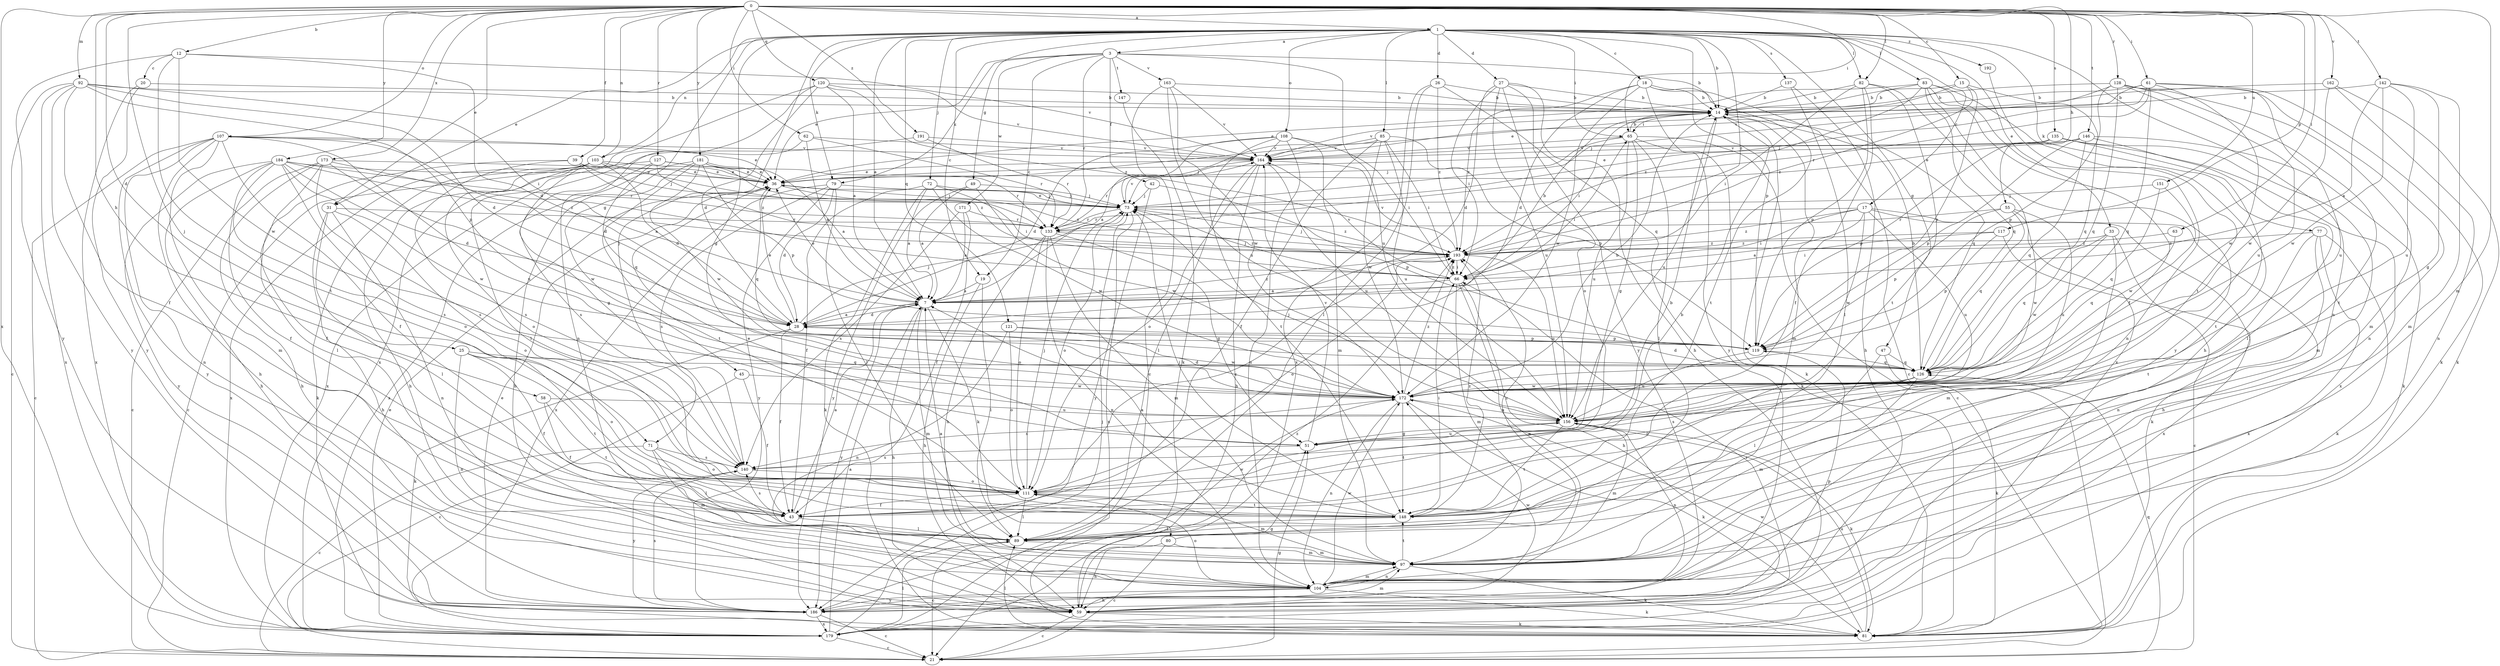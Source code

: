 strict digraph  {
0;
1;
3;
7;
12;
14;
15;
17;
18;
19;
20;
21;
25;
26;
27;
28;
31;
33;
36;
39;
42;
43;
45;
47;
49;
51;
55;
58;
59;
61;
62;
63;
65;
66;
71;
72;
73;
77;
79;
80;
81;
82;
83;
85;
89;
92;
97;
103;
104;
107;
108;
111;
117;
119;
120;
121;
126;
127;
128;
133;
135;
137;
140;
142;
146;
147;
148;
151;
156;
162;
163;
164;
171;
172;
173;
179;
181;
184;
186;
191;
192;
193;
0 -> 1  [label=a];
0 -> 12  [label=b];
0 -> 15  [label=c];
0 -> 25  [label=d];
0 -> 31  [label=e];
0 -> 39  [label=f];
0 -> 55  [label=h];
0 -> 58  [label=h];
0 -> 61  [label=i];
0 -> 62  [label=i];
0 -> 63  [label=i];
0 -> 65  [label=i];
0 -> 71  [label=j];
0 -> 82  [label=l];
0 -> 92  [label=m];
0 -> 97  [label=m];
0 -> 103  [label=n];
0 -> 107  [label=o];
0 -> 117  [label=p];
0 -> 120  [label=q];
0 -> 127  [label=r];
0 -> 128  [label=r];
0 -> 135  [label=s];
0 -> 142  [label=t];
0 -> 146  [label=t];
0 -> 151  [label=u];
0 -> 162  [label=v];
0 -> 173  [label=x];
0 -> 179  [label=x];
0 -> 181  [label=y];
0 -> 184  [label=y];
0 -> 191  [label=z];
1 -> 3  [label=a];
1 -> 7  [label=a];
1 -> 14  [label=b];
1 -> 17  [label=c];
1 -> 18  [label=c];
1 -> 19  [label=c];
1 -> 26  [label=d];
1 -> 27  [label=d];
1 -> 31  [label=e];
1 -> 33  [label=e];
1 -> 45  [label=g];
1 -> 47  [label=g];
1 -> 49  [label=g];
1 -> 51  [label=g];
1 -> 65  [label=i];
1 -> 71  [label=j];
1 -> 72  [label=j];
1 -> 77  [label=k];
1 -> 79  [label=k];
1 -> 82  [label=l];
1 -> 83  [label=l];
1 -> 85  [label=l];
1 -> 103  [label=n];
1 -> 104  [label=n];
1 -> 108  [label=o];
1 -> 119  [label=p];
1 -> 121  [label=q];
1 -> 137  [label=s];
1 -> 192  [label=z];
1 -> 193  [label=z];
3 -> 14  [label=b];
3 -> 19  [label=c];
3 -> 36  [label=e];
3 -> 42  [label=f];
3 -> 79  [label=k];
3 -> 133  [label=r];
3 -> 147  [label=t];
3 -> 156  [label=u];
3 -> 163  [label=v];
3 -> 171  [label=w];
7 -> 28  [label=d];
7 -> 36  [label=e];
7 -> 59  [label=h];
7 -> 65  [label=i];
7 -> 80  [label=k];
7 -> 97  [label=m];
7 -> 186  [label=y];
7 -> 193  [label=z];
12 -> 20  [label=c];
12 -> 28  [label=d];
12 -> 148  [label=t];
12 -> 164  [label=v];
12 -> 172  [label=w];
12 -> 186  [label=y];
14 -> 65  [label=i];
14 -> 66  [label=i];
14 -> 81  [label=k];
14 -> 97  [label=m];
14 -> 126  [label=q];
14 -> 156  [label=u];
14 -> 164  [label=v];
15 -> 14  [label=b];
15 -> 36  [label=e];
15 -> 119  [label=p];
15 -> 126  [label=q];
15 -> 193  [label=z];
17 -> 7  [label=a];
17 -> 59  [label=h];
17 -> 66  [label=i];
17 -> 81  [label=k];
17 -> 133  [label=r];
17 -> 156  [label=u];
17 -> 172  [label=w];
17 -> 193  [label=z];
18 -> 14  [label=b];
18 -> 21  [label=c];
18 -> 28  [label=d];
18 -> 148  [label=t];
18 -> 172  [label=w];
18 -> 186  [label=y];
18 -> 193  [label=z];
19 -> 7  [label=a];
19 -> 59  [label=h];
19 -> 89  [label=l];
20 -> 14  [label=b];
20 -> 179  [label=x];
20 -> 186  [label=y];
21 -> 51  [label=g];
21 -> 126  [label=q];
25 -> 43  [label=f];
25 -> 104  [label=n];
25 -> 111  [label=o];
25 -> 126  [label=q];
25 -> 148  [label=t];
26 -> 14  [label=b];
26 -> 89  [label=l];
26 -> 126  [label=q];
26 -> 179  [label=x];
26 -> 193  [label=z];
27 -> 14  [label=b];
27 -> 28  [label=d];
27 -> 59  [label=h];
27 -> 66  [label=i];
27 -> 111  [label=o];
27 -> 156  [label=u];
27 -> 186  [label=y];
28 -> 7  [label=a];
28 -> 36  [label=e];
28 -> 43  [label=f];
28 -> 73  [label=j];
28 -> 81  [label=k];
28 -> 119  [label=p];
31 -> 59  [label=h];
31 -> 89  [label=l];
31 -> 104  [label=n];
31 -> 111  [label=o];
31 -> 133  [label=r];
33 -> 21  [label=c];
33 -> 97  [label=m];
33 -> 126  [label=q];
33 -> 172  [label=w];
33 -> 193  [label=z];
36 -> 73  [label=j];
36 -> 126  [label=q];
36 -> 193  [label=z];
39 -> 36  [label=e];
39 -> 73  [label=j];
39 -> 89  [label=l];
39 -> 133  [label=r];
39 -> 140  [label=s];
42 -> 73  [label=j];
42 -> 119  [label=p];
42 -> 186  [label=y];
43 -> 7  [label=a];
43 -> 14  [label=b];
43 -> 89  [label=l];
43 -> 140  [label=s];
45 -> 21  [label=c];
45 -> 43  [label=f];
45 -> 172  [label=w];
47 -> 81  [label=k];
47 -> 89  [label=l];
47 -> 126  [label=q];
49 -> 7  [label=a];
49 -> 73  [label=j];
49 -> 172  [label=w];
49 -> 186  [label=y];
51 -> 140  [label=s];
51 -> 156  [label=u];
51 -> 164  [label=v];
55 -> 119  [label=p];
55 -> 126  [label=q];
55 -> 133  [label=r];
55 -> 156  [label=u];
55 -> 172  [label=w];
58 -> 43  [label=f];
58 -> 148  [label=t];
58 -> 156  [label=u];
59 -> 21  [label=c];
59 -> 51  [label=g];
59 -> 81  [label=k];
59 -> 172  [label=w];
61 -> 14  [label=b];
61 -> 73  [label=j];
61 -> 81  [label=k];
61 -> 126  [label=q];
61 -> 133  [label=r];
61 -> 156  [label=u];
61 -> 164  [label=v];
61 -> 172  [label=w];
62 -> 7  [label=a];
62 -> 89  [label=l];
62 -> 133  [label=r];
62 -> 164  [label=v];
63 -> 126  [label=q];
63 -> 193  [label=z];
65 -> 14  [label=b];
65 -> 21  [label=c];
65 -> 51  [label=g];
65 -> 73  [label=j];
65 -> 81  [label=k];
65 -> 89  [label=l];
65 -> 156  [label=u];
65 -> 164  [label=v];
66 -> 7  [label=a];
66 -> 14  [label=b];
66 -> 59  [label=h];
66 -> 73  [label=j];
66 -> 97  [label=m];
66 -> 104  [label=n];
66 -> 164  [label=v];
66 -> 193  [label=z];
71 -> 21  [label=c];
71 -> 89  [label=l];
71 -> 97  [label=m];
71 -> 111  [label=o];
71 -> 140  [label=s];
72 -> 7  [label=a];
72 -> 43  [label=f];
72 -> 66  [label=i];
72 -> 73  [label=j];
72 -> 81  [label=k];
72 -> 172  [label=w];
73 -> 36  [label=e];
73 -> 111  [label=o];
73 -> 133  [label=r];
73 -> 164  [label=v];
73 -> 179  [label=x];
73 -> 193  [label=z];
77 -> 81  [label=k];
77 -> 104  [label=n];
77 -> 148  [label=t];
77 -> 179  [label=x];
77 -> 193  [label=z];
79 -> 28  [label=d];
79 -> 73  [label=j];
79 -> 89  [label=l];
79 -> 140  [label=s];
79 -> 179  [label=x];
79 -> 186  [label=y];
80 -> 21  [label=c];
80 -> 59  [label=h];
80 -> 97  [label=m];
80 -> 193  [label=z];
81 -> 89  [label=l];
81 -> 156  [label=u];
81 -> 172  [label=w];
82 -> 14  [label=b];
82 -> 43  [label=f];
82 -> 66  [label=i];
82 -> 119  [label=p];
82 -> 148  [label=t];
82 -> 179  [label=x];
83 -> 14  [label=b];
83 -> 36  [label=e];
83 -> 43  [label=f];
83 -> 59  [label=h];
83 -> 104  [label=n];
83 -> 126  [label=q];
83 -> 186  [label=y];
83 -> 193  [label=z];
85 -> 43  [label=f];
85 -> 66  [label=i];
85 -> 73  [label=j];
85 -> 119  [label=p];
85 -> 156  [label=u];
85 -> 164  [label=v];
85 -> 172  [label=w];
89 -> 21  [label=c];
89 -> 97  [label=m];
89 -> 172  [label=w];
92 -> 14  [label=b];
92 -> 21  [label=c];
92 -> 28  [label=d];
92 -> 43  [label=f];
92 -> 66  [label=i];
92 -> 119  [label=p];
92 -> 179  [label=x];
92 -> 186  [label=y];
97 -> 7  [label=a];
97 -> 81  [label=k];
97 -> 104  [label=n];
97 -> 148  [label=t];
103 -> 28  [label=d];
103 -> 36  [label=e];
103 -> 59  [label=h];
103 -> 81  [label=k];
103 -> 111  [label=o];
103 -> 140  [label=s];
103 -> 179  [label=x];
103 -> 193  [label=z];
104 -> 59  [label=h];
104 -> 81  [label=k];
104 -> 97  [label=m];
104 -> 111  [label=o];
104 -> 172  [label=w];
104 -> 186  [label=y];
107 -> 21  [label=c];
107 -> 28  [label=d];
107 -> 36  [label=e];
107 -> 43  [label=f];
107 -> 59  [label=h];
107 -> 97  [label=m];
107 -> 104  [label=n];
107 -> 156  [label=u];
107 -> 164  [label=v];
107 -> 186  [label=y];
108 -> 7  [label=a];
108 -> 28  [label=d];
108 -> 66  [label=i];
108 -> 97  [label=m];
108 -> 104  [label=n];
108 -> 148  [label=t];
108 -> 164  [label=v];
111 -> 14  [label=b];
111 -> 36  [label=e];
111 -> 43  [label=f];
111 -> 73  [label=j];
111 -> 89  [label=l];
111 -> 97  [label=m];
111 -> 148  [label=t];
111 -> 193  [label=z];
117 -> 66  [label=i];
117 -> 119  [label=p];
117 -> 179  [label=x];
117 -> 193  [label=z];
119 -> 126  [label=q];
119 -> 156  [label=u];
120 -> 7  [label=a];
120 -> 14  [label=b];
120 -> 28  [label=d];
120 -> 104  [label=n];
120 -> 164  [label=v];
120 -> 179  [label=x];
120 -> 193  [label=z];
121 -> 104  [label=n];
121 -> 111  [label=o];
121 -> 119  [label=p];
121 -> 172  [label=w];
126 -> 14  [label=b];
126 -> 28  [label=d];
126 -> 97  [label=m];
126 -> 111  [label=o];
126 -> 140  [label=s];
126 -> 172  [label=w];
127 -> 21  [label=c];
127 -> 36  [label=e];
127 -> 51  [label=g];
127 -> 73  [label=j];
127 -> 126  [label=q];
127 -> 193  [label=z];
128 -> 14  [label=b];
128 -> 73  [label=j];
128 -> 97  [label=m];
128 -> 104  [label=n];
128 -> 119  [label=p];
128 -> 126  [label=q];
128 -> 148  [label=t];
128 -> 156  [label=u];
133 -> 51  [label=g];
133 -> 59  [label=h];
133 -> 97  [label=m];
133 -> 104  [label=n];
133 -> 111  [label=o];
133 -> 193  [label=z];
135 -> 36  [label=e];
135 -> 97  [label=m];
135 -> 119  [label=p];
135 -> 148  [label=t];
135 -> 164  [label=v];
135 -> 179  [label=x];
137 -> 14  [label=b];
137 -> 59  [label=h];
137 -> 89  [label=l];
140 -> 111  [label=o];
140 -> 186  [label=y];
142 -> 7  [label=a];
142 -> 14  [label=b];
142 -> 51  [label=g];
142 -> 97  [label=m];
142 -> 156  [label=u];
142 -> 172  [label=w];
146 -> 36  [label=e];
146 -> 81  [label=k];
146 -> 89  [label=l];
146 -> 119  [label=p];
146 -> 126  [label=q];
146 -> 164  [label=v];
147 -> 81  [label=k];
148 -> 7  [label=a];
148 -> 66  [label=i];
148 -> 73  [label=j];
148 -> 89  [label=l];
148 -> 193  [label=z];
151 -> 73  [label=j];
151 -> 126  [label=q];
151 -> 172  [label=w];
156 -> 51  [label=g];
156 -> 73  [label=j];
156 -> 81  [label=k];
156 -> 97  [label=m];
156 -> 104  [label=n];
156 -> 148  [label=t];
162 -> 14  [label=b];
162 -> 81  [label=k];
162 -> 104  [label=n];
162 -> 172  [label=w];
163 -> 14  [label=b];
163 -> 21  [label=c];
163 -> 156  [label=u];
163 -> 164  [label=v];
163 -> 172  [label=w];
164 -> 36  [label=e];
164 -> 59  [label=h];
164 -> 89  [label=l];
164 -> 111  [label=o];
164 -> 133  [label=r];
164 -> 156  [label=u];
171 -> 7  [label=a];
171 -> 43  [label=f];
171 -> 133  [label=r];
171 -> 140  [label=s];
172 -> 14  [label=b];
172 -> 28  [label=d];
172 -> 81  [label=k];
172 -> 104  [label=n];
172 -> 140  [label=s];
172 -> 148  [label=t];
172 -> 156  [label=u];
172 -> 193  [label=z];
173 -> 7  [label=a];
173 -> 21  [label=c];
173 -> 36  [label=e];
173 -> 43  [label=f];
173 -> 59  [label=h];
173 -> 140  [label=s];
173 -> 172  [label=w];
179 -> 7  [label=a];
179 -> 21  [label=c];
179 -> 36  [label=e];
179 -> 66  [label=i];
179 -> 73  [label=j];
179 -> 89  [label=l];
181 -> 7  [label=a];
181 -> 36  [label=e];
181 -> 59  [label=h];
181 -> 119  [label=p];
181 -> 133  [label=r];
181 -> 148  [label=t];
181 -> 172  [label=w];
181 -> 179  [label=x];
184 -> 28  [label=d];
184 -> 36  [label=e];
184 -> 43  [label=f];
184 -> 59  [label=h];
184 -> 111  [label=o];
184 -> 133  [label=r];
184 -> 140  [label=s];
184 -> 172  [label=w];
184 -> 186  [label=y];
184 -> 193  [label=z];
186 -> 21  [label=c];
186 -> 36  [label=e];
186 -> 97  [label=m];
186 -> 119  [label=p];
186 -> 140  [label=s];
186 -> 179  [label=x];
186 -> 193  [label=z];
191 -> 133  [label=r];
191 -> 164  [label=v];
191 -> 179  [label=x];
192 -> 148  [label=t];
193 -> 66  [label=i];
193 -> 73  [label=j];
193 -> 111  [label=o];
193 -> 156  [label=u];
193 -> 164  [label=v];
}
